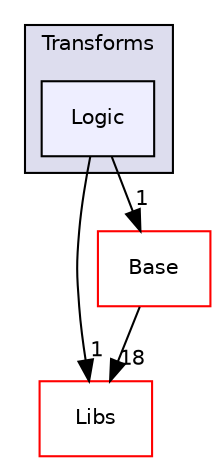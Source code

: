 digraph "Modules/Loadable/Transforms/Logic" {
  bgcolor=transparent;
  compound=true
  node [ fontsize="10", fontname="Helvetica"];
  edge [ labelfontsize="10", labelfontname="Helvetica"];
  subgraph clusterdir_cc2e4217dca79d6eba6fbfb5540b4203 {
    graph [ bgcolor="#ddddee", pencolor="black", label="Transforms" fontname="Helvetica", fontsize="10", URL="dir_cc2e4217dca79d6eba6fbfb5540b4203.html"]
  dir_dba100e0f3c5cd29934419c34541b819 [shape=box, label="Logic", style="filled", fillcolor="#eeeeff", pencolor="black", URL="dir_dba100e0f3c5cd29934419c34541b819.html"];
  }
  dir_6e6cb9563333489fde7459b1f95e59a5 [shape=box label="Libs" color="red" URL="dir_6e6cb9563333489fde7459b1f95e59a5.html"];
  dir_628593db0cdce5a76fb85526ae5aa762 [shape=box label="Base" color="red" URL="dir_628593db0cdce5a76fb85526ae5aa762.html"];
  dir_628593db0cdce5a76fb85526ae5aa762->dir_6e6cb9563333489fde7459b1f95e59a5 [headlabel="18", labeldistance=1.5 headhref="dir_000002_000014.html"];
  dir_dba100e0f3c5cd29934419c34541b819->dir_6e6cb9563333489fde7459b1f95e59a5 [headlabel="1", labeldistance=1.5 headhref="dir_000124_000014.html"];
  dir_dba100e0f3c5cd29934419c34541b819->dir_628593db0cdce5a76fb85526ae5aa762 [headlabel="1", labeldistance=1.5 headhref="dir_000124_000002.html"];
}
